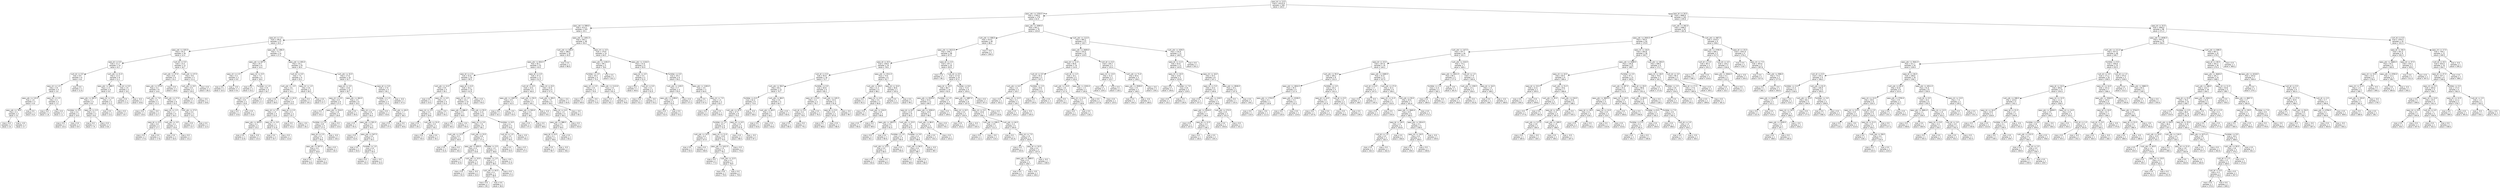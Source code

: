 digraph Tree {
node [shape=box, style="rounded", color="black", fontname=helvetica] ;
edge [fontname=helvetica] ;
0 [label="pass_td <= 13.5\nmse = 10215.9\nsamples = 340\nvalue = 144.5"] ;
1 [label="pass_yds <= 1254.5\nmse = 1794.0\nsamples = 179\nvalue = 61.9"] ;
0 -> 1 [labeldistance=2.5, labelangle=45, headlabel="True"] ;
2 [label="pass_yds <= 599.0\nmse = 413.3\nsamples = 103\nvalue = 33.1"] ;
1 -> 2 ;
3 [label="pass_td <= 1.5\nmse = 106.6\nsamples = 57\nvalue = 19.4"] ;
2 -> 3 ;
4 [label="pass_yds <= 325.5\nmse = 35.3\nsamples = 26\nvalue = 12.4"] ;
3 -> 4 ;
5 [label="pass_td <= 0.5\nmse = 21.2\nsamples = 14\nvalue = 8.3"] ;
4 -> 5 ;
6 [label="rush_td <= 0.5\nmse = 8.9\nsamples = 6\nvalue = 4.6"] ;
5 -> 6 ;
7 [label="pass_int <= 1.5\nmse = 3.9\nsamples = 5\nvalue = 3.9"] ;
6 -> 7 ;
8 [label="pass_yds <= 115.5\nmse = 1.6\nsamples = 3\nvalue = 4.9"] ;
7 -> 8 ;
9 [label="pass_yds <= 78.0\nmse = 0.1\nsamples = 2\nvalue = 3.5"] ;
8 -> 9 ;
10 [label="mse = 0.0\nsamples = 1\nvalue = 3.0"] ;
9 -> 10 ;
11 [label="mse = -0.0\nsamples = 1\nvalue = 3.7"] ;
9 -> 11 ;
12 [label="mse = 0.0\nsamples = 1\nvalue = 6.0"] ;
8 -> 12 ;
13 [label="pass_int <= 2.5\nmse = 0.1\nsamples = 2\nvalue = 1.3"] ;
7 -> 13 ;
14 [label="mse = 0.0\nsamples = 1\nvalue = 1.8"] ;
13 -> 14 ;
15 [label="mse = 0.0\nsamples = 1\nvalue = 1.1"] ;
13 -> 15 ;
16 [label="mse = 0.0\nsamples = 1\nvalue = 11.9"] ;
6 -> 16 ;
17 [label="rush_yds <= 21.5\nmse = 12.3\nsamples = 8\nvalue = 11.1"] ;
5 -> 17 ;
18 [label="pass_yds <= 288.5\nmse = 2.3\nsamples = 6\nvalue = 9.9"] ;
17 -> 18 ;
19 [label="pass_yds <= 261.5\nmse = 1.2\nsamples = 4\nvalue = 9.0"] ;
18 -> 19 ;
20 [label="fumbles <= 0.5\nmse = 0.4\nsamples = 2\nvalue = 10.0"] ;
19 -> 20 ;
21 [label="mse = 0.0\nsamples = 1\nvalue = 10.4"] ;
20 -> 21 ;
22 [label="mse = 0.0\nsamples = 1\nvalue = 8.9"] ;
20 -> 22 ;
23 [label="pass_int <= 2.5\nmse = 0.1\nsamples = 2\nvalue = 8.0"] ;
19 -> 23 ;
24 [label="mse = 0.0\nsamples = 1\nvalue = 7.9"] ;
23 -> 24 ;
25 [label="mse = 0.0\nsamples = 1\nvalue = 8.6"] ;
23 -> 25 ;
26 [label="pass_int <= 2.0\nmse = 1.0\nsamples = 2\nvalue = 11.2"] ;
18 -> 26 ;
27 [label="mse = 0.0\nsamples = 1\nvalue = 13.2"] ;
26 -> 27 ;
28 [label="mse = 0.0\nsamples = 1\nvalue = 10.7"] ;
26 -> 28 ;
29 [label="rush_td <= 0.5\nmse = 2.9\nsamples = 2\nvalue = 19.1"] ;
17 -> 29 ;
30 [label="mse = 0.0\nsamples = 1\nvalue = 17.4"] ;
29 -> 30 ;
31 [label="mse = -0.0\nsamples = 1\nvalue = 20.8"] ;
29 -> 31 ;
32 [label="rush_td <= 0.5\nmse = 14.4\nsamples = 12\nvalue = 16.7"] ;
4 -> 32 ;
33 [label="rush_yds <= 37.0\nmse = 6.8\nsamples = 9\nvalue = 15.2"] ;
32 -> 33 ;
34 [label="pass_yds <= 373.5\nmse = 5.2\nsamples = 8\nvalue = 14.6"] ;
33 -> 34 ;
35 [label="rush_yds <= 7.0\nmse = 1.0\nsamples = 2\nvalue = 11.3"] ;
34 -> 35 ;
36 [label="mse = 0.0\nsamples = 1\nvalue = 10.6"] ;
35 -> 36 ;
37 [label="mse = -0.0\nsamples = 1\nvalue = 12.7"] ;
35 -> 37 ;
38 [label="rush_yds <= 17.0\nmse = 3.1\nsamples = 6\nvalue = 15.3"] ;
34 -> 38 ;
39 [label="pass_int <= 1.5\nmse = 1.1\nsamples = 4\nvalue = 16.3"] ;
38 -> 39 ;
40 [label="pass_td <= 0.5\nmse = 0.0\nsamples = 2\nvalue = 17.7"] ;
39 -> 40 ;
41 [label="mse = 0.0\nsamples = 1\nvalue = 17.6"] ;
40 -> 41 ;
42 [label="mse = 0.0\nsamples = 1\nvalue = 17.8"] ;
40 -> 42 ;
43 [label="rush_yds <= 3.5\nmse = 0.1\nsamples = 2\nvalue = 15.6"] ;
39 -> 43 ;
44 [label="mse = 0.0\nsamples = 1\nvalue = 16.0"] ;
43 -> 44 ;
45 [label="mse = 0.0\nsamples = 1\nvalue = 15.2"] ;
43 -> 45 ;
46 [label="rush_yds <= 27.0\nmse = 0.4\nsamples = 2\nvalue = 13.1"] ;
38 -> 46 ;
47 [label="mse = 0.0\nsamples = 1\nvalue = 13.7"] ;
46 -> 47 ;
48 [label="mse = 0.0\nsamples = 1\nvalue = 12.4"] ;
46 -> 48 ;
49 [label="mse = 0.0\nsamples = 1\nvalue = 18.8"] ;
33 -> 49 ;
50 [label="rush_yds <= 47.5\nmse = 9.6\nsamples = 3\nvalue = 21.4"] ;
32 -> 50 ;
51 [label="rush_yds <= 9.5\nmse = 0.0\nsamples = 2\nvalue = 20.0"] ;
50 -> 51 ;
52 [label="mse = 0.0\nsamples = 1\nvalue = 20.1"] ;
51 -> 52 ;
53 [label="mse = -0.0\nsamples = 1\nvalue = 19.6"] ;
51 -> 53 ;
54 [label="mse = 0.0\nsamples = 1\nvalue = 28.3"] ;
50 -> 54 ;
55 [label="pass_yds <= 296.0\nmse = 71.7\nsamples = 31\nvalue = 27.2"] ;
3 -> 55 ;
56 [label="pass_yds <= 207.5\nmse = 20.7\nsamples = 6\nvalue = 14.4"] ;
55 -> 56 ;
57 [label="pass_int <= 2.5\nmse = 0.2\nsamples = 2\nvalue = 9.9"] ;
56 -> 57 ;
58 [label="mse = 0.0\nsamples = 1\nvalue = 10.3"] ;
57 -> 58 ;
59 [label="mse = -0.0\nsamples = 1\nvalue = 9.4"] ;
57 -> 59 ;
60 [label="pass_int <= 0.5\nmse = 7.4\nsamples = 4\nvalue = 18.0"] ;
56 -> 60 ;
61 [label="mse = 0.0\nsamples = 1\nvalue = 23.2"] ;
60 -> 61 ;
62 [label="fumbles <= 1.5\nmse = 0.9\nsamples = 3\nvalue = 16.7"] ;
60 -> 62 ;
63 [label="pass_int <= 1.5\nmse = 0.0\nsamples = 2\nvalue = 15.8"] ;
62 -> 63 ;
64 [label="mse = 0.0\nsamples = 1\nvalue = 15.8"] ;
63 -> 64 ;
65 [label="mse = 0.0\nsamples = 1\nvalue = 15.8"] ;
63 -> 65 ;
66 [label="mse = 0.0\nsamples = 1\nvalue = 17.7"] ;
62 -> 66 ;
67 [label="pass_yds <= 455.0\nmse = 33.1\nsamples = 25\nvalue = 30.4"] ;
55 -> 67 ;
68 [label="rush_td <= 0.5\nmse = 7.0\nsamples = 9\nvalue = 25.2"] ;
67 -> 68 ;
69 [label="rush_yds <= -2.5\nmse = 4.6\nsamples = 7\nvalue = 24.1"] ;
68 -> 69 ;
70 [label="mse = 0.0\nsamples = 1\nvalue = 28.0"] ;
69 -> 70 ;
71 [label="rush_yds <= 22.0\nmse = 2.7\nsamples = 6\nvalue = 23.5"] ;
69 -> 71 ;
72 [label="pass_int <= 1.5\nmse = 1.0\nsamples = 4\nvalue = 22.6"] ;
71 -> 72 ;
73 [label="pass_yds <= 403.5\nmse = 0.1\nsamples = 2\nvalue = 23.2"] ;
72 -> 73 ;
74 [label="mse = 0.0\nsamples = 1\nvalue = 22.8"] ;
73 -> 74 ;
75 [label="mse = -0.0\nsamples = 1\nvalue = 23.4"] ;
73 -> 75 ;
76 [label="pass_int <= 3.0\nmse = 1.1\nsamples = 2\nvalue = 21.8"] ;
72 -> 76 ;
77 [label="mse = 0.0\nsamples = 1\nvalue = 20.7"] ;
76 -> 77 ;
78 [label="mse = 0.0\nsamples = 1\nvalue = 22.8"] ;
76 -> 78 ;
79 [label="pass_td <= 2.5\nmse = 0.1\nsamples = 2\nvalue = 25.7"] ;
71 -> 79 ;
80 [label="mse = 0.0\nsamples = 1\nvalue = 25.4"] ;
79 -> 80 ;
81 [label="mse = -0.0\nsamples = 1\nvalue = 26.1"] ;
79 -> 81 ;
82 [label="pass_int <= 1.5\nmse = 0.6\nsamples = 2\nvalue = 28.3"] ;
68 -> 82 ;
83 [label="mse = 0.0\nsamples = 1\nvalue = 29.3"] ;
82 -> 83 ;
84 [label="mse = 0.0\nsamples = 1\nvalue = 27.7"] ;
82 -> 84 ;
85 [label="rush_yds <= 32.5\nmse = 27.6\nsamples = 16\nvalue = 32.7"] ;
67 -> 85 ;
86 [label="pass_td <= 3.5\nmse = 13.8\nsamples = 12\nvalue = 30.7"] ;
85 -> 86 ;
87 [label="pass_int <= 0.5\nmse = 6.5\nsamples = 6\nvalue = 27.5"] ;
86 -> 87 ;
88 [label="mse = 0.0\nsamples = 1\nvalue = 33.3"] ;
87 -> 88 ;
89 [label="pass_yds <= 524.0\nmse = 2.8\nsamples = 5\nvalue = 26.8"] ;
87 -> 89 ;
90 [label="fumbles <= 1.0\nmse = 0.8\nsamples = 4\nvalue = 27.4"] ;
89 -> 90 ;
91 [label="pass_td <= 2.5\nmse = 0.1\nsamples = 3\nvalue = 26.6"] ;
90 -> 91 ;
92 [label="pass_yds <= 507.0\nmse = 0.0\nsamples = 2\nvalue = 26.8"] ;
91 -> 92 ;
93 [label="mse = 0.0\nsamples = 1\nvalue = 26.6"] ;
92 -> 93 ;
94 [label="mse = 0.0\nsamples = 1\nvalue = 26.8"] ;
92 -> 94 ;
95 [label="mse = 0.0\nsamples = 1\nvalue = 26.3"] ;
91 -> 95 ;
96 [label="mse = -0.0\nsamples = 1\nvalue = 28.4"] ;
90 -> 96 ;
97 [label="mse = 0.0\nsamples = 1\nvalue = 23.0"] ;
89 -> 97 ;
98 [label="pass_yds <= 464.0\nmse = 3.5\nsamples = 6\nvalue = 33.5"] ;
86 -> 98 ;
99 [label="mse = 0.0\nsamples = 1\nvalue = 30.0"] ;
98 -> 99 ;
100 [label="pass_int <= 1.0\nmse = 0.6\nsamples = 5\nvalue = 34.4"] ;
98 -> 100 ;
101 [label="mse = 0.0\nsamples = 1\nvalue = 35.4"] ;
100 -> 101 ;
102 [label="pass_yds <= 501.5\nmse = 0.3\nsamples = 4\nvalue = 34.0"] ;
100 -> 102 ;
103 [label="mse = 0.0\nsamples = 1\nvalue = 32.8"] ;
102 -> 103 ;
104 [label="pass_yds <= 547.5\nmse = 0.0\nsamples = 3\nvalue = 34.3"] ;
102 -> 104 ;
105 [label="mse = 0.0\nsamples = 1\nvalue = 34.0"] ;
104 -> 105 ;
106 [label="fumbles <= 1.0\nmse = 0.0\nsamples = 2\nvalue = 34.4"] ;
104 -> 106 ;
107 [label="mse = 0.0\nsamples = 1\nvalue = 34.3"] ;
106 -> 107 ;
108 [label="mse = -0.0\nsamples = 1\nvalue = 34.4"] ;
106 -> 108 ;
109 [label="pass_td <= 3.0\nmse = 17.8\nsamples = 4\nvalue = 39.1"] ;
85 -> 109 ;
110 [label="fumbles <= 1.5\nmse = 4.7\nsamples = 3\nvalue = 37.4"] ;
109 -> 110 ;
111 [label="mse = 0.0\nsamples = 1\nvalue = 33.8"] ;
110 -> 111 ;
112 [label="rush_yds <= 40.0\nmse = 1.7\nsamples = 2\nvalue = 38.3"] ;
110 -> 112 ;
113 [label="mse = 0.0\nsamples = 1\nvalue = 37.5"] ;
112 -> 113 ;
114 [label="mse = 0.0\nsamples = 1\nvalue = 40.6"] ;
112 -> 114 ;
115 [label="mse = -0.0\nsamples = 1\nvalue = 47.4"] ;
109 -> 115 ;
116 [label="pass_yds <= 1051.5\nmse = 262.1\nsamples = 46\nvalue = 50.4"] ;
2 -> 116 ;
117 [label="rush_yds <= 190.0\nmse = 188.5\nsamples = 32\nvalue = 45.0"] ;
116 -> 117 ;
118 [label="pass_yds <= 834.5\nmse = 82.1\nsamples = 31\nvalue = 43.0"] ;
117 -> 118 ;
119 [label="pass_td <= 2.5\nmse = 52.6\nsamples = 20\nvalue = 39.3"] ;
118 -> 119 ;
120 [label="rush_yds <= 12.0\nmse = 9.9\nsamples = 5\nvalue = 30.1"] ;
119 -> 120 ;
121 [label="mse = 0.0\nsamples = 1\nvalue = 23.5"] ;
120 -> 121 ;
122 [label="pass_int <= 4.5\nmse = 4.2\nsamples = 4\nvalue = 31.0"] ;
120 -> 122 ;
123 [label="pass_int <= 3.5\nmse = 0.3\nsamples = 3\nvalue = 29.8"] ;
122 -> 123 ;
124 [label="mse = 0.0\nsamples = 1\nvalue = 29.1"] ;
123 -> 124 ;
125 [label="rush_yds <= 31.0\nmse = 0.0\nsamples = 2\nvalue = 30.2"] ;
123 -> 125 ;
126 [label="mse = 0.0\nsamples = 1\nvalue = 30.4"] ;
125 -> 126 ;
127 [label="mse = 0.0\nsamples = 1\nvalue = 30.1"] ;
125 -> 127 ;
128 [label="mse = -0.0\nsamples = 1\nvalue = 34.2"] ;
122 -> 128 ;
129 [label="pass_td <= 6.5\nmse = 34.2\nsamples = 15\nvalue = 41.9"] ;
119 -> 129 ;
130 [label="pass_int <= 1.5\nmse = 24.1\nsamples = 14\nvalue = 41.0"] ;
129 -> 130 ;
131 [label="pass_yds <= 686.0\nmse = 0.3\nsamples = 2\nvalue = 49.9"] ;
130 -> 131 ;
132 [label="mse = 0.0\nsamples = 1\nvalue = 49.3"] ;
131 -> 132 ;
133 [label="mse = -0.0\nsamples = 1\nvalue = 50.4"] ;
131 -> 133 ;
134 [label="rush_yds <= 55.5\nmse = 11.9\nsamples = 12\nvalue = 39.4"] ;
130 -> 134 ;
135 [label="pass_int <= 3.5\nmse = 7.6\nsamples = 9\nvalue = 38.1"] ;
134 -> 135 ;
136 [label="rush_yds <= 12.5\nmse = 0.5\nsamples = 2\nvalue = 40.9"] ;
135 -> 136 ;
137 [label="mse = 0.0\nsamples = 1\nvalue = 41.6"] ;
136 -> 137 ;
138 [label="mse = 0.0\nsamples = 1\nvalue = 40.2"] ;
136 -> 138 ;
139 [label="rush_yds <= 23.5\nmse = 6.8\nsamples = 7\nvalue = 37.3"] ;
135 -> 139 ;
140 [label="pass_yds <= 655.0\nmse = 0.3\nsamples = 3\nvalue = 33.8"] ;
139 -> 140 ;
141 [label="mse = 0.0\nsamples = 1\nvalue = 32.8"] ;
140 -> 141 ;
142 [label="rush_yds <= 10.0\nmse = 0.0\nsamples = 2\nvalue = 34.1"] ;
140 -> 142 ;
143 [label="mse = 0.0\nsamples = 1\nvalue = 34.3"] ;
142 -> 143 ;
144 [label="mse = -0.0\nsamples = 1\nvalue = 34.0"] ;
142 -> 144 ;
145 [label="fumbles <= 3.5\nmse = 1.9\nsamples = 4\nvalue = 38.8"] ;
139 -> 145 ;
146 [label="fumbles <= 1.0\nmse = 0.7\nsamples = 3\nvalue = 38.4"] ;
145 -> 146 ;
147 [label="rush_yds <= 44.5\nmse = 0.1\nsamples = 2\nvalue = 38.9"] ;
146 -> 147 ;
148 [label="mse = 0.0\nsamples = 1\nvalue = 39.1"] ;
147 -> 148 ;
149 [label="mse = 0.0\nsamples = 1\nvalue = 38.4"] ;
147 -> 149 ;
150 [label="mse = 0.0\nsamples = 1\nvalue = 37.0"] ;
146 -> 150 ;
151 [label="mse = -0.0\nsamples = 1\nvalue = 41.9"] ;
145 -> 151 ;
152 [label="fumbles <= 6.0\nmse = 6.1\nsamples = 3\nvalue = 43.0"] ;
134 -> 152 ;
153 [label="rush_td <= 1.0\nmse = 3.0\nsamples = 2\nvalue = 44.5"] ;
152 -> 153 ;
154 [label="mse = 0.0\nsamples = 1\nvalue = 43.5"] ;
153 -> 154 ;
155 [label="mse = 0.0\nsamples = 1\nvalue = 47.5"] ;
153 -> 155 ;
156 [label="mse = -0.0\nsamples = 1\nvalue = 40.2"] ;
152 -> 156 ;
157 [label="mse = 0.0\nsamples = 1\nvalue = 54.5"] ;
129 -> 157 ;
158 [label="pass_td <= 4.5\nmse = 47.3\nsamples = 11\nvalue = 51.5"] ;
118 -> 158 ;
159 [label="rush_td <= 0.5\nmse = 10.5\nsamples = 5\nvalue = 46.9"] ;
158 -> 159 ;
160 [label="pass_yds <= 1007.0\nmse = 0.5\nsamples = 2\nvalue = 42.5"] ;
159 -> 160 ;
161 [label="mse = 0.0\nsamples = 1\nvalue = 42.1"] ;
160 -> 161 ;
162 [label="mse = -0.0\nsamples = 1\nvalue = 43.5"] ;
160 -> 162 ;
163 [label="rush_yds <= 55.5\nmse = 1.2\nsamples = 3\nvalue = 49.1"] ;
159 -> 163 ;
164 [label="pass_yds <= 933.0\nmse = 0.4\nsamples = 2\nvalue = 48.1"] ;
163 -> 164 ;
165 [label="mse = 0.0\nsamples = 1\nvalue = 47.2"] ;
164 -> 165 ;
166 [label="mse = 0.0\nsamples = 1\nvalue = 48.6"] ;
164 -> 166 ;
167 [label="mse = -0.0\nsamples = 1\nvalue = 50.1"] ;
163 -> 167 ;
168 [label="pass_int <= 8.5\nmse = 32.9\nsamples = 6\nvalue = 57.4"] ;
158 -> 168 ;
169 [label="rush_yds <= 89.0\nmse = 7.9\nsamples = 5\nvalue = 59.5"] ;
168 -> 169 ;
170 [label="pass_int <= 4.0\nmse = 1.9\nsamples = 4\nvalue = 58.3"] ;
169 -> 170 ;
171 [label="pass_yds <= 988.5\nmse = 0.5\nsamples = 3\nvalue = 59.0"] ;
170 -> 171 ;
172 [label="pass_td <= 6.0\nmse = 0.1\nsamples = 2\nvalue = 58.6"] ;
171 -> 172 ;
173 [label="mse = 0.0\nsamples = 1\nvalue = 58.7"] ;
172 -> 173 ;
174 [label="mse = -0.0\nsamples = 1\nvalue = 58.2"] ;
172 -> 174 ;
175 [label="mse = 0.0\nsamples = 1\nvalue = 60.2"] ;
171 -> 175 ;
176 [label="mse = 0.0\nsamples = 1\nvalue = 55.9"] ;
170 -> 176 ;
177 [label="mse = -0.0\nsamples = 1\nvalue = 65.1"] ;
169 -> 177 ;
178 [label="mse = -0.0\nsamples = 1\nvalue = 44.9"] ;
168 -> 178 ;
179 [label="mse = 0.0\nsamples = 1\nvalue = 98.9"] ;
117 -> 179 ;
180 [label="pass_int <= 4.5\nmse = 179.8\nsamples = 14\nvalue = 64.5"] ;
116 -> 180 ;
181 [label="pass_yds <= 1192.5\nmse = 99.1\nsamples = 5\nvalue = 78.6"] ;
180 -> 181 ;
182 [label="fumbles <= 2.5\nmse = 30.2\nsamples = 4\nvalue = 75.4"] ;
181 -> 182 ;
183 [label="pass_int <= 2.5\nmse = 3.0\nsamples = 2\nvalue = 70.9"] ;
182 -> 183 ;
184 [label="mse = 0.0\nsamples = 1\nvalue = 69.9"] ;
183 -> 184 ;
185 [label="mse = -0.0\nsamples = 1\nvalue = 73.9"] ;
183 -> 185 ;
186 [label="pass_yds <= 1113.0\nmse = 3.4\nsamples = 2\nvalue = 81.4"] ;
182 -> 186 ;
187 [label="mse = 0.0\nsamples = 1\nvalue = 82.7"] ;
186 -> 187 ;
188 [label="mse = 0.0\nsamples = 1\nvalue = 78.8"] ;
186 -> 188 ;
189 [label="mse = 0.0\nsamples = 1\nvalue = 101.2"] ;
181 -> 189 ;
190 [label="pass_yds <= 1134.5\nmse = 31.6\nsamples = 9\nvalue = 55.9"] ;
180 -> 190 ;
191 [label="pass_td <= 4.5\nmse = 5.5\nsamples = 3\nvalue = 51.9"] ;
190 -> 191 ;
192 [label="mse = 0.0\nsamples = 1\nvalue = 46.8"] ;
191 -> 192 ;
193 [label="rush_td <= 0.5\nmse = 0.2\nsamples = 2\nvalue = 52.9"] ;
191 -> 193 ;
194 [label="mse = 0.0\nsamples = 1\nvalue = 52.1"] ;
193 -> 194 ;
195 [label="mse = -0.0\nsamples = 1\nvalue = 53.2"] ;
193 -> 195 ;
196 [label="fumbles <= 0.5\nmse = 29.3\nsamples = 6\nvalue = 59.2"] ;
190 -> 196 ;
197 [label="rush_yds <= 129.5\nmse = 5.7\nsamples = 3\nvalue = 55.0"] ;
196 -> 197 ;
198 [label="pass_yds <= 1199.0\nmse = 0.4\nsamples = 2\nvalue = 52.6"] ;
197 -> 198 ;
199 [label="mse = 0.0\nsamples = 1\nvalue = 52.0"] ;
198 -> 199 ;
200 [label="mse = 0.0\nsamples = 1\nvalue = 53.2"] ;
198 -> 200 ;
201 [label="mse = 0.0\nsamples = 1\nvalue = 57.3"] ;
197 -> 201 ;
202 [label="pass_yds <= 1183.0\nmse = 4.0\nsamples = 3\nvalue = 64.9"] ;
196 -> 202 ;
203 [label="mse = 0.0\nsamples = 1\nvalue = 67.4"] ;
202 -> 203 ;
204 [label="pass_int <= 7.5\nmse = 1.4\nsamples = 2\nvalue = 63.7"] ;
202 -> 204 ;
205 [label="mse = 0.0\nsamples = 1\nvalue = 62.5"] ;
204 -> 205 ;
206 [label="mse = 0.0\nsamples = 1\nvalue = 64.9"] ;
204 -> 206 ;
207 [label="pass_yds <= 2095.0\nmse = 841.1\nsamples = 76\nvalue = 103.8"] ;
1 -> 207 ;
208 [label="rush_yds <= 458.0\nmse = 414.5\nsamples = 49\nvalue = 88.4"] ;
207 -> 208 ;
209 [label="pass_yds <= 1613.0\nmse = 256.2\nsamples = 48\nvalue = 87.0"] ;
208 -> 209 ;
210 [label="pass_td <= 8.5\nmse = 158.6\nsamples = 24\nvalue = 78.6"] ;
209 -> 210 ;
211 [label="rush_td <= 0.5\nmse = 94.9\nsamples = 18\nvalue = 73.7"] ;
210 -> 211 ;
212 [label="rush_yds <= 58.0\nmse = 60.1\nsamples = 12\nvalue = 70.7"] ;
211 -> 212 ;
213 [label="fumbles <= 6.5\nmse = 62.4\nsamples = 9\nvalue = 73.9"] ;
212 -> 213 ;
214 [label="rush_yds <= 32.5\nmse = 47.5\nsamples = 8\nvalue = 75.0"] ;
213 -> 214 ;
215 [label="fumbles <= 1.5\nmse = 23.7\nsamples = 6\nvalue = 72.9"] ;
214 -> 215 ;
216 [label="rush_yds <= 10.5\nmse = 6.4\nsamples = 2\nvalue = 67.0"] ;
215 -> 216 ;
217 [label="mse = 0.0\nsamples = 1\nvalue = 63.4"] ;
216 -> 217 ;
218 [label="mse = 0.0\nsamples = 1\nvalue = 68.8"] ;
216 -> 218 ;
219 [label="pass_int <= 11.0\nmse = 13.8\nsamples = 4\nvalue = 74.9"] ;
215 -> 219 ;
220 [label="pass_yds <= 1412.5\nmse = 1.0\nsamples = 3\nvalue = 78.2"] ;
219 -> 220 ;
221 [label="mse = 0.0\nsamples = 1\nvalue = 77.0"] ;
220 -> 221 ;
222 [label="rush_yds <= 12.5\nmse = 0.2\nsamples = 2\nvalue = 78.9"] ;
220 -> 222 ;
223 [label="mse = 0.0\nsamples = 1\nvalue = 79.6"] ;
222 -> 223 ;
224 [label="mse = 0.0\nsamples = 1\nvalue = 78.6"] ;
222 -> 224 ;
225 [label="mse = 0.0\nsamples = 1\nvalue = 70.8"] ;
219 -> 225 ;
226 [label="pass_int <= 6.5\nmse = 0.5\nsamples = 2\nvalue = 87.8"] ;
214 -> 226 ;
227 [label="mse = 0.0\nsamples = 1\nvalue = 88.5"] ;
226 -> 227 ;
228 [label="mse = -0.0\nsamples = 1\nvalue = 87.1"] ;
226 -> 228 ;
229 [label="mse = -0.0\nsamples = 1\nvalue = 58.0"] ;
213 -> 229 ;
230 [label="rush_yds <= 68.0\nmse = 0.6\nsamples = 3\nvalue = 64.7"] ;
212 -> 230 ;
231 [label="rush_yds <= 60.5\nmse = 0.2\nsamples = 2\nvalue = 64.2"] ;
230 -> 231 ;
232 [label="mse = 0.0\nsamples = 1\nvalue = 63.6"] ;
231 -> 232 ;
233 [label="mse = 0.0\nsamples = 1\nvalue = 64.6"] ;
231 -> 233 ;
234 [label="mse = 0.0\nsamples = 1\nvalue = 65.6"] ;
230 -> 234 ;
235 [label="fumbles <= 0.5\nmse = 60.8\nsamples = 6\nvalue = 85.2"] ;
211 -> 235 ;
236 [label="pass_int <= 9.5\nmse = 3.2\nsamples = 3\nvalue = 78.7"] ;
235 -> 236 ;
237 [label="rush_td <= 2.0\nmse = 0.4\nsamples = 2\nvalue = 79.9"] ;
236 -> 237 ;
238 [label="mse = 0.0\nsamples = 1\nvalue = 80.5"] ;
237 -> 238 ;
239 [label="mse = 0.0\nsamples = 1\nvalue = 79.2"] ;
237 -> 239 ;
240 [label="mse = 0.0\nsamples = 1\nvalue = 76.3"] ;
236 -> 240 ;
241 [label="rush_yds <= 145.5\nmse = 32.0\nsamples = 3\nvalue = 91.8"] ;
235 -> 241 ;
242 [label="pass_td <= 5.5\nmse = 0.9\nsamples = 2\nvalue = 87.8"] ;
241 -> 242 ;
243 [label="mse = 0.0\nsamples = 1\nvalue = 88.8"] ;
242 -> 243 ;
244 [label="mse = 0.0\nsamples = 1\nvalue = 86.9"] ;
242 -> 244 ;
245 [label="mse = -0.0\nsamples = 1\nvalue = 99.7"] ;
241 -> 245 ;
246 [label="pass_yds <= 1511.5\nmse = 74.6\nsamples = 6\nvalue = 92.7"] ;
210 -> 246 ;
247 [label="rush_yds <= 49.0\nmse = 21.3\nsamples = 4\nvalue = 88.2"] ;
246 -> 247 ;
248 [label="mse = 0.0\nsamples = 1\nvalue = 81.5"] ;
247 -> 248 ;
249 [label="pass_int <= 4.0\nmse = 5.0\nsamples = 3\nvalue = 90.8"] ;
247 -> 249 ;
250 [label="mse = 0.0\nsamples = 1\nvalue = 95.1"] ;
249 -> 250 ;
251 [label="rush_yds <= 124.0\nmse = 0.6\nsamples = 2\nvalue = 89.8"] ;
249 -> 251 ;
252 [label="mse = 0.0\nsamples = 1\nvalue = 90.6"] ;
251 -> 252 ;
253 [label="mse = 0.0\nsamples = 1\nvalue = 89.0"] ;
251 -> 253 ;
254 [label="pass_td <= 10.0\nmse = 36.8\nsamples = 2\nvalue = 103.4"] ;
246 -> 254 ;
255 [label="mse = 0.0\nsamples = 1\nvalue = 112.0"] ;
254 -> 255 ;
256 [label="mse = 0.0\nsamples = 1\nvalue = 99.1"] ;
254 -> 256 ;
257 [label="pass_td <= 3.5\nmse = 207.1\nsamples = 24\nvalue = 95.8"] ;
209 -> 257 ;
258 [label="mse = 0.0\nsamples = 1\nvalue = 38.1"] ;
257 -> 258 ;
259 [label="rush_td <= 0.5\nmse = 117.8\nsamples = 23\nvalue = 97.4"] ;
257 -> 259 ;
260 [label="pass_td <= 10.5\nmse = 86.7\nsamples = 14\nvalue = 92.6"] ;
259 -> 260 ;
261 [label="pass_yds <= 2019.0\nmse = 52.0\nsamples = 11\nvalue = 89.5"] ;
260 -> 261 ;
262 [label="pass_td <= 8.5\nmse = 12.0\nsamples = 8\nvalue = 85.3"] ;
261 -> 262 ;
263 [label="pass_yds <= 1822.5\nmse = 0.4\nsamples = 2\nvalue = 81.0"] ;
262 -> 263 ;
264 [label="mse = 0.0\nsamples = 1\nvalue = 82.1"] ;
263 -> 264 ;
265 [label="mse = 0.0\nsamples = 1\nvalue = 80.6"] ;
263 -> 265 ;
266 [label="rush_yds <= 23.5\nmse = 4.0\nsamples = 6\nvalue = 87.4"] ;
262 -> 266 ;
267 [label="fumbles <= 1.0\nmse = 0.3\nsamples = 3\nvalue = 84.9"] ;
266 -> 267 ;
268 [label="rush_yds <= 13.0\nmse = 0.0\nsamples = 2\nvalue = 84.5"] ;
267 -> 268 ;
269 [label="mse = 0.0\nsamples = 1\nvalue = 84.6"] ;
268 -> 269 ;
270 [label="mse = 0.0\nsamples = 1\nvalue = 84.5"] ;
268 -> 270 ;
271 [label="mse = 0.0\nsamples = 1\nvalue = 85.6"] ;
267 -> 271 ;
272 [label="fumbles <= 3.0\nmse = 0.2\nsamples = 3\nvalue = 88.9"] ;
266 -> 272 ;
273 [label="rush_yds <= 94.5\nmse = 0.0\nsamples = 2\nvalue = 88.7"] ;
272 -> 273 ;
274 [label="mse = 0.0\nsamples = 1\nvalue = 88.9"] ;
273 -> 274 ;
275 [label="mse = 0.0\nsamples = 1\nvalue = 88.5"] ;
273 -> 275 ;
276 [label="mse = -0.0\nsamples = 1\nvalue = 89.7"] ;
272 -> 276 ;
277 [label="pass_yds <= 2050.0\nmse = 24.0\nsamples = 3\nvalue = 98.0"] ;
261 -> 277 ;
278 [label="rush_yds <= 86.0\nmse = 0.2\nsamples = 2\nvalue = 102.9"] ;
277 -> 278 ;
279 [label="mse = 0.0\nsamples = 1\nvalue = 102.2"] ;
278 -> 279 ;
280 [label="mse = 0.0\nsamples = 1\nvalue = 103.2"] ;
278 -> 280 ;
281 [label="mse = 0.0\nsamples = 1\nvalue = 93.1"] ;
277 -> 281 ;
282 [label="fumbles <= 1.5\nmse = 9.0\nsamples = 3\nvalue = 106.4"] ;
260 -> 282 ;
283 [label="mse = 0.0\nsamples = 1\nvalue = 109.4"] ;
282 -> 283 ;
284 [label="pass_int <= 8.5\nmse = 0.0\nsamples = 2\nvalue = 103.4"] ;
282 -> 284 ;
285 [label="mse = 0.0\nsamples = 1\nvalue = 103.5"] ;
284 -> 285 ;
286 [label="mse = -0.0\nsamples = 1\nvalue = 103.3"] ;
284 -> 286 ;
287 [label="fumbles <= 8.0\nmse = 72.9\nsamples = 9\nvalue = 105.0"] ;
259 -> 287 ;
288 [label="pass_yds <= 1887.0\nmse = 24.7\nsamples = 8\nvalue = 107.9"] ;
287 -> 288 ;
289 [label="pass_int <= 5.5\nmse = 10.8\nsamples = 7\nvalue = 106.1"] ;
288 -> 289 ;
290 [label="rush_yds <= 208.5\nmse = 0.9\nsamples = 2\nvalue = 111.2"] ;
289 -> 290 ;
291 [label="mse = 0.0\nsamples = 1\nvalue = 112.1"] ;
290 -> 291 ;
292 [label="mse = -0.0\nsamples = 1\nvalue = 110.2"] ;
290 -> 292 ;
293 [label="rush_yds <= 44.5\nmse = 5.3\nsamples = 5\nvalue = 104.9"] ;
289 -> 293 ;
294 [label="mse = 0.0\nsamples = 1\nvalue = 101.8"] ;
293 -> 294 ;
295 [label="pass_int <= 7.5\nmse = 2.9\nsamples = 4\nvalue = 105.9"] ;
293 -> 295 ;
296 [label="mse = 0.0\nsamples = 1\nvalue = 103.6"] ;
295 -> 296 ;
297 [label="pass_td <= 10.5\nmse = 0.4\nsamples = 3\nvalue = 107.0"] ;
295 -> 297 ;
298 [label="pass_yds <= 1689.5\nmse = 0.2\nsamples = 2\nvalue = 106.7"] ;
297 -> 298 ;
299 [label="mse = 0.0\nsamples = 1\nvalue = 107.0"] ;
298 -> 299 ;
300 [label="mse = -0.0\nsamples = 1\nvalue = 106.1"] ;
298 -> 300 ;
301 [label="mse = -0.0\nsamples = 1\nvalue = 108.0"] ;
297 -> 301 ;
302 [label="mse = 0.0\nsamples = 1\nvalue = 116.8"] ;
288 -> 302 ;
303 [label="mse = 0.0\nsamples = 1\nvalue = 87.4"] ;
287 -> 303 ;
304 [label="mse = -0.0\nsamples = 1\nvalue = 199.3"] ;
208 -> 304 ;
305 [label="rush_yds <= 112.0\nmse = 365.2\nsamples = 27\nvalue = 132.7"] ;
207 -> 305 ;
306 [label="pass_yds <= 2609.0\nmse = 153.0\nsamples = 15\nvalue = 119.5"] ;
305 -> 306 ;
307 [label="pass_td <= 11.5\nmse = 66.8\nsamples = 10\nvalue = 114.0"] ;
306 -> 307 ;
308 [label="rush_td <= 0.5\nmse = 35.5\nsamples = 5\nvalue = 107.1"] ;
307 -> 308 ;
309 [label="rush_yds <= 6.0\nmse = 1.6\nsamples = 3\nvalue = 103.7"] ;
308 -> 309 ;
310 [label="mse = 0.0\nsamples = 1\nvalue = 102.2"] ;
309 -> 310 ;
311 [label="pass_int <= 12.5\nmse = 0.1\nsamples = 2\nvalue = 104.7"] ;
309 -> 311 ;
312 [label="mse = 0.0\nsamples = 1\nvalue = 104.3"] ;
311 -> 312 ;
313 [label="mse = -0.0\nsamples = 1\nvalue = 105.0"] ;
311 -> 313 ;
314 [label="fumbles <= 2.5\nmse = 19.6\nsamples = 2\nvalue = 115.6"] ;
308 -> 314 ;
315 [label="mse = 0.0\nsamples = 1\nvalue = 120.0"] ;
314 -> 315 ;
316 [label="mse = 0.0\nsamples = 1\nvalue = 111.1"] ;
314 -> 316 ;
317 [label="rush_td <= 1.0\nmse = 16.1\nsamples = 5\nvalue = 120.0"] ;
307 -> 317 ;
318 [label="rush_yds <= 13.0\nmse = 1.8\nsamples = 3\nvalue = 117.9"] ;
317 -> 318 ;
319 [label="mse = 0.0\nsamples = 1\nvalue = 116.1"] ;
318 -> 319 ;
320 [label="pass_int <= 11.0\nmse = 0.3\nsamples = 2\nvalue = 118.8"] ;
318 -> 320 ;
321 [label="mse = 0.0\nsamples = 1\nvalue = 119.3"] ;
320 -> 321 ;
322 [label="mse = 0.0\nsamples = 1\nvalue = 118.2"] ;
320 -> 322 ;
323 [label="pass_yds <= 2203.0\nmse = 1.3\nsamples = 2\nvalue = 126.6"] ;
317 -> 323 ;
324 [label="mse = 0.0\nsamples = 1\nvalue = 127.8"] ;
323 -> 324 ;
325 [label="mse = 0.0\nsamples = 1\nvalue = 125.5"] ;
323 -> 325 ;
326 [label="rush_td <= 0.5\nmse = 100.7\nsamples = 5\nvalue = 133.4"] ;
306 -> 326 ;
327 [label="pass_int <= 13.5\nmse = 31.4\nsamples = 2\nvalue = 123.7"] ;
326 -> 327 ;
328 [label="mse = 0.0\nsamples = 1\nvalue = 129.3"] ;
327 -> 328 ;
329 [label="mse = 0.0\nsamples = 1\nvalue = 118.1"] ;
327 -> 329 ;
330 [label="rush_yds <= 71.0\nmse = 65.6\nsamples = 3\nvalue = 138.2"] ;
326 -> 330 ;
331 [label="pass_yds <= 2939.5\nmse = 3.5\nsamples = 2\nvalue = 146.2"] ;
330 -> 331 ;
332 [label="mse = 0.0\nsamples = 1\nvalue = 144.3"] ;
331 -> 332 ;
333 [label="mse = -0.0\nsamples = 1\nvalue = 148.0"] ;
331 -> 333 ;
334 [label="mse = -0.0\nsamples = 1\nvalue = 130.2"] ;
330 -> 334 ;
335 [label="rush_yds <= 429.5\nmse = 216.9\nsamples = 12\nvalue = 146.5"] ;
305 -> 335 ;
336 [label="pass_td <= 11.5\nmse = 62.6\nsamples = 11\nvalue = 143.6"] ;
335 -> 336 ;
337 [label="pass_int <= 10.5\nmse = 14.8\nsamples = 3\nvalue = 133.8"] ;
336 -> 337 ;
338 [label="mse = 0.0\nsamples = 1\nvalue = 136.6"] ;
337 -> 338 ;
339 [label="fumbles <= 7.0\nmse = 6.8\nsamples = 2\nvalue = 129.5"] ;
337 -> 339 ;
340 [label="mse = 0.0\nsamples = 1\nvalue = 132.1"] ;
339 -> 340 ;
341 [label="mse = 0.0\nsamples = 1\nvalue = 126.9"] ;
339 -> 341 ;
342 [label="pass_int <= 16.0\nmse = 33.3\nsamples = 8\nvalue = 147.1"] ;
336 -> 342 ;
343 [label="pass_int <= 5.5\nmse = 10.4\nsamples = 6\nvalue = 149.6"] ;
342 -> 343 ;
344 [label="mse = 0.0\nsamples = 1\nvalue = 157.2"] ;
343 -> 344 ;
345 [label="rush_yds <= 218.5\nmse = 5.1\nsamples = 5\nvalue = 148.8"] ;
343 -> 345 ;
346 [label="pass_yds <= 2524.0\nmse = 0.7\nsamples = 3\nvalue = 146.6"] ;
345 -> 346 ;
347 [label="mse = 0.0\nsamples = 1\nvalue = 147.5"] ;
346 -> 347 ;
348 [label="pass_td <= 12.5\nmse = 0.3\nsamples = 2\nvalue = 146.1"] ;
346 -> 348 ;
349 [label="mse = 0.0\nsamples = 1\nvalue = 146.5"] ;
348 -> 349 ;
350 [label="mse = 0.0\nsamples = 1\nvalue = 145.3"] ;
348 -> 350 ;
351 [label="rush_yds <= 272.5\nmse = 0.0\nsamples = 2\nvalue = 151.0"] ;
345 -> 351 ;
352 [label="mse = 0.0\nsamples = 1\nvalue = 150.8"] ;
351 -> 352 ;
353 [label="mse = 0.0\nsamples = 1\nvalue = 151.1"] ;
351 -> 353 ;
354 [label="pass_yds <= 2828.0\nmse = 10.1\nsamples = 2\nvalue = 137.9"] ;
342 -> 354 ;
355 [label="mse = 0.0\nsamples = 1\nvalue = 133.4"] ;
354 -> 355 ;
356 [label="mse = 0.0\nsamples = 1\nvalue = 140.1"] ;
354 -> 356 ;
357 [label="mse = 0.0\nsamples = 1\nvalue = 201.2"] ;
335 -> 357 ;
358 [label="pass_td <= 20.5\nmse = 3680.0\nsamples = 161\nvalue = 235.6"] ;
0 -> 358 [labeldistance=2.5, labelangle=-45, headlabel="False"] ;
359 [label="rush_yds <= 302.0\nmse = 1468.3\nsamples = 63\nvalue = 181.8"] ;
358 -> 359 ;
360 [label="pass_yds <= 2933.5\nmse = 763.0\nsamples = 54\nvalue = 170.9"] ;
359 -> 360 ;
361 [label="rush_yds <= 147.5\nmse = 337.7\nsamples = 26\nvalue = 151.1"] ;
360 -> 361 ;
362 [label="pass_td <= 15.5\nmse = 267.6\nsamples = 19\nvalue = 144.2"] ;
361 -> 362 ;
363 [label="rush_yds <= 55.5\nmse = 169.2\nsamples = 8\nvalue = 131.5"] ;
362 -> 363 ;
364 [label="pass_yds <= 1824.5\nmse = 35.3\nsamples = 4\nvalue = 117.4"] ;
363 -> 364 ;
365 [label="pass_yds <= 1753.5\nmse = 0.1\nsamples = 2\nvalue = 110.8"] ;
364 -> 365 ;
366 [label="mse = 0.0\nsamples = 1\nvalue = 110.5"] ;
365 -> 366 ;
367 [label="mse = -0.0\nsamples = 1\nvalue = 111.0"] ;
365 -> 367 ;
368 [label="pass_yds <= 2228.0\nmse = 5.2\nsamples = 2\nvalue = 122.3"] ;
364 -> 368 ;
369 [label="mse = 0.0\nsamples = 1\nvalue = 120.0"] ;
368 -> 369 ;
370 [label="mse = 0.0\nsamples = 1\nvalue = 124.6"] ;
368 -> 370 ;
371 [label="fumbles <= 2.0\nmse = 26.2\nsamples = 4\nvalue = 141.4"] ;
363 -> 371 ;
372 [label="pass_td <= 14.5\nmse = 0.0\nsamples = 2\nvalue = 147.6"] ;
371 -> 372 ;
373 [label="mse = 0.0\nsamples = 1\nvalue = 147.6"] ;
372 -> 373 ;
374 [label="mse = 0.0\nsamples = 1\nvalue = 147.6"] ;
372 -> 374 ;
375 [label="rush_td <= 0.5\nmse = 1.0\nsamples = 2\nvalue = 137.2"] ;
371 -> 375 ;
376 [label="mse = 0.0\nsamples = 1\nvalue = 136.8"] ;
375 -> 376 ;
377 [label="mse = 0.0\nsamples = 1\nvalue = 139.4"] ;
375 -> 377 ;
378 [label="pass_yds <= 2469.5\nmse = 41.9\nsamples = 11\nvalue = 157.0"] ;
362 -> 378 ;
379 [label="rush_td <= 0.5\nmse = 2.7\nsamples = 2\nvalue = 147.0"] ;
378 -> 379 ;
380 [label="mse = 0.0\nsamples = 1\nvalue = 148.7"] ;
379 -> 380 ;
381 [label="mse = -0.0\nsamples = 1\nvalue = 145.4"] ;
379 -> 381 ;
382 [label="rush_yds <= 27.0\nmse = 32.3\nsamples = 9\nvalue = 158.3"] ;
378 -> 382 ;
383 [label="pass_int <= 11.5\nmse = 2.5\nsamples = 2\nvalue = 153.0"] ;
382 -> 383 ;
384 [label="mse = 0.0\nsamples = 1\nvalue = 151.4"] ;
383 -> 384 ;
385 [label="mse = 0.0\nsamples = 1\nvalue = 154.6"] ;
383 -> 385 ;
386 [label="rush_yds <= 93.0\nmse = 20.9\nsamples = 7\nvalue = 161.8"] ;
382 -> 386 ;
387 [label="pass_yds <= 2845.0\nmse = 8.0\nsamples = 6\nvalue = 160.5"] ;
386 -> 387 ;
388 [label="pass_td <= 18.5\nmse = 4.1\nsamples = 3\nvalue = 163.8"] ;
387 -> 388 ;
389 [label="rush_td <= 1.0\nmse = 0.0\nsamples = 2\nvalue = 162.4"] ;
388 -> 389 ;
390 [label="mse = 0.0\nsamples = 1\nvalue = 162.3"] ;
389 -> 390 ;
391 [label="mse = 0.0\nsamples = 1\nvalue = 162.4"] ;
389 -> 391 ;
392 [label="mse = 0.0\nsamples = 1\nvalue = 166.6"] ;
388 -> 392 ;
393 [label="pass_yds <= 2914.5\nmse = 0.1\nsamples = 3\nvalue = 158.5"] ;
387 -> 393 ;
394 [label="pass_int <= 16.0\nmse = 0.0\nsamples = 2\nvalue = 158.4"] ;
393 -> 394 ;
395 [label="mse = 0.0\nsamples = 1\nvalue = 158.3"] ;
394 -> 395 ;
396 [label="mse = 0.0\nsamples = 1\nvalue = 158.6"] ;
394 -> 396 ;
397 [label="mse = -0.0\nsamples = 1\nvalue = 159.0"] ;
393 -> 397 ;
398 [label="mse = 0.0\nsamples = 1\nvalue = 172.3"] ;
386 -> 398 ;
399 [label="rush_yds <= 210.5\nmse = 73.2\nsamples = 7\nvalue = 169.1"] ;
361 -> 399 ;
400 [label="pass_yds <= 2921.5\nmse = 85.1\nsamples = 3\nvalue = 177.0"] ;
399 -> 400 ;
401 [label="fumbles <= 1.5\nmse = 11.5\nsamples = 2\nvalue = 182.1"] ;
400 -> 401 ;
402 [label="mse = 0.0\nsamples = 1\nvalue = 186.9"] ;
401 -> 402 ;
403 [label="mse = -0.0\nsamples = 1\nvalue = 179.7"] ;
401 -> 403 ;
404 [label="mse = -0.0\nsamples = 1\nvalue = 161.9"] ;
400 -> 404 ;
405 [label="rush_td <= 1.5\nmse = 27.9\nsamples = 4\nvalue = 165.6"] ;
399 -> 405 ;
406 [label="rush_yds <= 239.5\nmse = 13.1\nsamples = 2\nvalue = 156.4"] ;
405 -> 406 ;
407 [label="mse = 0.0\nsamples = 1\nvalue = 160.0"] ;
406 -> 407 ;
408 [label="mse = 0.0\nsamples = 1\nvalue = 152.8"] ;
406 -> 408 ;
409 [label="pass_td <= 16.5\nmse = 1.0\nsamples = 2\nvalue = 168.2"] ;
405 -> 409 ;
410 [label="mse = 0.0\nsamples = 1\nvalue = 166.7"] ;
409 -> 410 ;
411 [label="mse = -0.0\nsamples = 1\nvalue = 168.9"] ;
409 -> 411 ;
412 [label="pass_int <= 16.0\nmse = 283.8\nsamples = 28\nvalue = 193.7"] ;
360 -> 412 ;
413 [label="pass_yds <= 3289.5\nmse = 145.8\nsamples = 22\nvalue = 198.7"] ;
412 -> 413 ;
414 [label="pass_int <= 10.5\nmse = 60.5\nsamples = 9\nvalue = 189.4"] ;
413 -> 414 ;
415 [label="pass_td <= 15.5\nmse = 21.0\nsamples = 2\nvalue = 205.0"] ;
414 -> 415 ;
416 [label="mse = 0.0\nsamples = 1\nvalue = 200.4"] ;
415 -> 416 ;
417 [label="mse = 0.0\nsamples = 1\nvalue = 209.6"] ;
415 -> 417 ;
418 [label="rush_yds <= 51.5\nmse = 19.6\nsamples = 7\nvalue = 186.8"] ;
414 -> 418 ;
419 [label="rush_yds <= 35.0\nmse = 4.3\nsamples = 2\nvalue = 179.7"] ;
418 -> 419 ;
420 [label="mse = 0.0\nsamples = 1\nvalue = 177.6"] ;
419 -> 420 ;
421 [label="mse = 0.0\nsamples = 1\nvalue = 181.8"] ;
419 -> 421 ;
422 [label="rush_yds <= 216.5\nmse = 10.6\nsamples = 5\nvalue = 188.2"] ;
418 -> 422 ;
423 [label="pass_td <= 18.5\nmse = 5.4\nsamples = 4\nvalue = 187.0"] ;
422 -> 423 ;
424 [label="rush_yds <= 117.0\nmse = 0.8\nsamples = 2\nvalue = 184.4"] ;
423 -> 424 ;
425 [label="mse = 0.0\nsamples = 1\nvalue = 185.0"] ;
424 -> 425 ;
426 [label="mse = -0.0\nsamples = 1\nvalue = 183.1"] ;
424 -> 426 ;
427 [label="rush_yds <= 169.5\nmse = 1.9\nsamples = 2\nvalue = 188.5"] ;
423 -> 427 ;
428 [label="mse = 0.0\nsamples = 1\nvalue = 190.2"] ;
427 -> 428 ;
429 [label="mse = -0.0\nsamples = 1\nvalue = 187.4"] ;
427 -> 429 ;
430 [label="mse = 0.0\nsamples = 1\nvalue = 193.2"] ;
422 -> 430 ;
431 [label="fumbles <= 3.5\nmse = 97.1\nsamples = 13\nvalue = 205.6"] ;
413 -> 431 ;
432 [label="rush_yds <= 187.5\nmse = 25.4\nsamples = 6\nvalue = 212.0"] ;
431 -> 432 ;
433 [label="pass_yds <= 3833.5\nmse = 13.3\nsamples = 4\nvalue = 215.2"] ;
432 -> 433 ;
434 [label="pass_td <= 18.5\nmse = 0.1\nsamples = 2\nvalue = 218.1"] ;
433 -> 434 ;
435 [label="mse = 0.0\nsamples = 1\nvalue = 217.7"] ;
434 -> 435 ;
436 [label="mse = 0.0\nsamples = 1\nvalue = 218.3"] ;
434 -> 436 ;
437 [label="pass_int <= 12.0\nmse = 0.0\nsamples = 2\nvalue = 210.7"] ;
433 -> 437 ;
438 [label="mse = 0.0\nsamples = 1\nvalue = 210.8"] ;
437 -> 438 ;
439 [label="mse = 0.0\nsamples = 1\nvalue = 210.6"] ;
437 -> 439 ;
440 [label="pass_int <= 10.0\nmse = 0.0\nsamples = 2\nvalue = 206.6"] ;
432 -> 440 ;
441 [label="mse = 0.0\nsamples = 1\nvalue = 206.6"] ;
440 -> 441 ;
442 [label="mse = 0.0\nsamples = 1\nvalue = 206.8"] ;
440 -> 442 ;
443 [label="pass_td <= 19.5\nmse = 98.8\nsamples = 7\nvalue = 201.0"] ;
431 -> 443 ;
444 [label="rush_yds <= 83.5\nmse = 27.9\nsamples = 6\nvalue = 198.3"] ;
443 -> 444 ;
445 [label="fumbles <= 8.5\nmse = 2.4\nsamples = 3\nvalue = 192.3"] ;
444 -> 445 ;
446 [label="fumbles <= 5.5\nmse = 0.2\nsamples = 2\nvalue = 191.4"] ;
445 -> 446 ;
447 [label="mse = 0.0\nsamples = 1\nvalue = 191.7"] ;
446 -> 447 ;
448 [label="mse = 0.0\nsamples = 1\nvalue = 190.8"] ;
446 -> 448 ;
449 [label="mse = 0.0\nsamples = 1\nvalue = 194.9"] ;
445 -> 449 ;
450 [label="fumbles <= 7.5\nmse = 4.9\nsamples = 3\nvalue = 202.3"] ;
444 -> 450 ;
451 [label="mse = 0.0\nsamples = 1\nvalue = 198.0"] ;
450 -> 451 ;
452 [label="rush_td <= 2.0\nmse = 1.5\nsamples = 2\nvalue = 203.1"] ;
450 -> 452 ;
453 [label="mse = 0.0\nsamples = 1\nvalue = 201.7"] ;
452 -> 453 ;
454 [label="mse = -0.0\nsamples = 1\nvalue = 204.1"] ;
452 -> 454 ;
455 [label="mse = 0.0\nsamples = 1\nvalue = 228.1"] ;
443 -> 455 ;
456 [label="rush_yds <= 183.0\nmse = 308.4\nsamples = 6\nvalue = 172.7"] ;
412 -> 456 ;
457 [label="pass_int <= 18.0\nmse = 76.0\nsamples = 3\nvalue = 161.1"] ;
456 -> 457 ;
458 [label="mse = 0.0\nsamples = 1\nvalue = 171.8"] ;
457 -> 458 ;
459 [label="fumbles <= 2.5\nmse = 0.8\nsamples = 2\nvalue = 154.0"] ;
457 -> 459 ;
460 [label="mse = 0.0\nsamples = 1\nvalue = 153.4"] ;
459 -> 460 ;
461 [label="mse = 0.0\nsamples = 1\nvalue = 155.2"] ;
459 -> 461 ;
462 [label="rush_td <= 3.0\nmse = 96.3\nsamples = 3\nvalue = 192.1"] ;
456 -> 462 ;
463 [label="pass_td <= 17.5\nmse = 17.6\nsamples = 2\nvalue = 185.6"] ;
462 -> 463 ;
464 [label="mse = 0.0\nsamples = 1\nvalue = 189.8"] ;
463 -> 464 ;
465 [label="mse = 0.0\nsamples = 1\nvalue = 181.4"] ;
463 -> 465 ;
466 [label="mse = 0.0\nsamples = 1\nvalue = 205.1"] ;
462 -> 466 ;
467 [label="rush_yds <= 687.0\nmse = 1324.5\nsamples = 9\nvalue = 238.2"] ;
359 -> 467 ;
468 [label="pass_yds <= 2705.5\nmse = 260.1\nsamples = 5\nvalue = 217.5"] ;
467 -> 468 ;
469 [label="rush_td <= 5.5\nmse = 80.3\nsamples = 2\nvalue = 201.3"] ;
468 -> 469 ;
470 [label="mse = 0.0\nsamples = 1\nvalue = 196.1"] ;
469 -> 470 ;
471 [label="mse = 0.0\nsamples = 1\nvalue = 216.8"] ;
469 -> 471 ;
472 [label="rush_td <= 4.5\nmse = 126.2\nsamples = 3\nvalue = 226.8"] ;
468 -> 472 ;
473 [label="pass_yds <= 3044.5\nmse = 0.2\nsamples = 2\nvalue = 222.2"] ;
472 -> 473 ;
474 [label="mse = 0.0\nsamples = 1\nvalue = 222.7"] ;
473 -> 474 ;
475 [label="mse = 0.0\nsamples = 1\nvalue = 221.7"] ;
473 -> 475 ;
476 [label="mse = -0.0\nsamples = 1\nvalue = 254.3"] ;
472 -> 476 ;
477 [label="pass_td <= 15.0\nmse = 1041.6\nsamples = 4\nvalue = 276.2"] ;
467 -> 477 ;
478 [label="mse = 0.0\nsamples = 1\nvalue = 218.7"] ;
477 -> 478 ;
479 [label="pass_int <= 7.5\nmse = 455.6\nsamples = 3\nvalue = 287.8"] ;
477 -> 479 ;
480 [label="mse = 0.0\nsamples = 1\nvalue = 327.6"] ;
479 -> 480 ;
481 [label="rush_yds <= 908.0\nmse = 73.4\nsamples = 2\nvalue = 277.8"] ;
479 -> 481 ;
482 [label="mse = 0.0\nsamples = 1\nvalue = 282.7"] ;
481 -> 482 ;
483 [label="mse = -0.0\nsamples = 1\nvalue = 263.0"] ;
481 -> 483 ;
484 [label="pass_td <= 32.5\nmse = 1956.4\nsamples = 98\nvalue = 271.3"] ;
358 -> 484 ;
485 [label="pass_yds <= 4036.5\nmse = 955.4\nsamples = 79\nvalue = 256.0"] ;
484 -> 485 ;
486 [label="rush_yds <= 111.0\nmse = 557.0\nsamples = 48\nvalue = 240.7"] ;
485 -> 486 ;
487 [label="pass_yds <= 3541.5\nmse = 411.7\nsamples = 25\nvalue = 226.0"] ;
486 -> 487 ;
488 [label="rush_td <= 0.5\nmse = 150.1\nsamples = 9\nvalue = 206.5"] ;
487 -> 488 ;
489 [label="fumbles <= 2.0\nmse = 21.3\nsamples = 3\nvalue = 218.5"] ;
488 -> 489 ;
490 [label="pass_yds <= 3445.0\nmse = 1.5\nsamples = 2\nvalue = 221.1"] ;
489 -> 490 ;
491 [label="mse = 0.0\nsamples = 1\nvalue = 221.9"] ;
490 -> 491 ;
492 [label="mse = 0.0\nsamples = 1\nvalue = 219.4"] ;
490 -> 492 ;
493 [label="mse = -0.0\nsamples = 1\nvalue = 210.7"] ;
489 -> 493 ;
494 [label="rush_yds <= 61.5\nmse = 106.9\nsamples = 6\nvalue = 200.5"] ;
488 -> 494 ;
495 [label="rush_yds <= 32.0\nmse = 84.1\nsamples = 4\nvalue = 194.9"] ;
494 -> 495 ;
496 [label="pass_int <= 16.5\nmse = 9.1\nsamples = 3\nvalue = 199.3"] ;
495 -> 496 ;
497 [label="pass_yds <= 3329.5\nmse = 1.5\nsamples = 2\nvalue = 197.7"] ;
496 -> 497 ;
498 [label="mse = 0.0\nsamples = 1\nvalue = 198.5"] ;
497 -> 498 ;
499 [label="mse = 0.0\nsamples = 1\nvalue = 195.9"] ;
497 -> 499 ;
500 [label="mse = -0.0\nsamples = 1\nvalue = 204.2"] ;
496 -> 500 ;
501 [label="mse = 0.0\nsamples = 1\nvalue = 177.4"] ;
495 -> 501 ;
502 [label="fumbles <= 3.0\nmse = 5.1\nsamples = 2\nvalue = 209.9"] ;
494 -> 502 ;
503 [label="mse = 0.0\nsamples = 1\nvalue = 208.3"] ;
502 -> 503 ;
504 [label="mse = 0.0\nsamples = 1\nvalue = 213.1"] ;
502 -> 504 ;
505 [label="pass_td <= 26.0\nmse = 248.0\nsamples = 16\nvalue = 236.1"] ;
487 -> 505 ;
506 [label="rush_yds <= 82.0\nmse = 52.8\nsamples = 8\nvalue = 223.4"] ;
505 -> 506 ;
507 [label="pass_int <= 13.5\nmse = 30.6\nsamples = 6\nvalue = 220.3"] ;
506 -> 507 ;
508 [label="pass_int <= 12.5\nmse = 0.0\nsamples = 2\nvalue = 215.0"] ;
507 -> 508 ;
509 [label="mse = 0.0\nsamples = 1\nvalue = 215.2"] ;
508 -> 509 ;
510 [label="mse = -0.0\nsamples = 1\nvalue = 214.9"] ;
508 -> 510 ;
511 [label="rush_td <= 2.5\nmse = 15.6\nsamples = 4\nvalue = 224.5"] ;
507 -> 511 ;
512 [label="pass_td <= 21.5\nmse = 3.5\nsamples = 3\nvalue = 226.3"] ;
511 -> 512 ;
513 [label="mse = 0.0\nsamples = 1\nvalue = 228.1"] ;
512 -> 513 ;
514 [label="rush_yds <= 58.0\nmse = 0.0\nsamples = 2\nvalue = 224.4"] ;
512 -> 514 ;
515 [label="mse = 0.0\nsamples = 1\nvalue = 224.3"] ;
514 -> 515 ;
516 [label="mse = 0.0\nsamples = 1\nvalue = 224.5"] ;
514 -> 516 ;
517 [label="mse = 0.0\nsamples = 1\nvalue = 217.3"] ;
511 -> 517 ;
518 [label="pass_yds <= 3793.0\nmse = 3.9\nsamples = 2\nvalue = 232.7"] ;
506 -> 518 ;
519 [label="mse = 0.0\nsamples = 1\nvalue = 231.3"] ;
518 -> 519 ;
520 [label="mse = 0.0\nsamples = 1\nvalue = 235.5"] ;
518 -> 520 ;
521 [label="pass_yds <= 4011.5\nmse = 91.6\nsamples = 8\nvalue = 250.0"] ;
505 -> 521 ;
522 [label="rush_td <= 0.5\nmse = 10.2\nsamples = 6\nvalue = 255.5"] ;
521 -> 522 ;
523 [label="pass_yds <= 3691.0\nmse = 1.2\nsamples = 2\nvalue = 259.3"] ;
522 -> 523 ;
524 [label="mse = 0.0\nsamples = 1\nvalue = 258.6"] ;
523 -> 524 ;
525 [label="mse = 0.0\nsamples = 1\nvalue = 260.9"] ;
523 -> 525 ;
526 [label="pass_int <= 12.5\nmse = 1.6\nsamples = 4\nvalue = 253.2"] ;
522 -> 526 ;
527 [label="pass_int <= 9.5\nmse = 0.3\nsamples = 2\nvalue = 254.7"] ;
526 -> 527 ;
528 [label="mse = 0.0\nsamples = 1\nvalue = 255.3"] ;
527 -> 528 ;
529 [label="mse = 0.0\nsamples = 1\nvalue = 254.2"] ;
527 -> 529 ;
530 [label="rush_td <= 2.0\nmse = 0.0\nsamples = 2\nvalue = 252.3"] ;
526 -> 530 ;
531 [label="mse = 0.0\nsamples = 1\nvalue = 252.2"] ;
530 -> 531 ;
532 [label="mse = 0.0\nsamples = 1\nvalue = 252.5"] ;
530 -> 532 ;
533 [label="pass_int <= 13.5\nmse = 7.4\nsamples = 2\nvalue = 235.2"] ;
521 -> 533 ;
534 [label="mse = 0.0\nsamples = 1\nvalue = 237.1"] ;
533 -> 534 ;
535 [label="mse = 0.0\nsamples = 1\nvalue = 231.3"] ;
533 -> 535 ;
536 [label="fumbles <= 9.5\nmse = 336.8\nsamples = 23\nvalue = 253.3"] ;
486 -> 536 ;
537 [label="rush_td <= 3.5\nmse = 171.2\nsamples = 20\nvalue = 258.5"] ;
536 -> 537 ;
538 [label="pass_td <= 24.5\nmse = 89.8\nsamples = 13\nvalue = 254.4"] ;
537 -> 538 ;
539 [label="rush_yds <= 268.5\nmse = 124.0\nsamples = 5\nvalue = 242.1"] ;
538 -> 539 ;
540 [label="pass_int <= 16.0\nmse = 15.9\nsamples = 2\nvalue = 226.8"] ;
539 -> 540 ;
541 [label="mse = 0.0\nsamples = 1\nvalue = 230.8"] ;
540 -> 541 ;
542 [label="mse = 0.0\nsamples = 1\nvalue = 222.8"] ;
540 -> 542 ;
543 [label="pass_td <= 21.5\nmse = 1.0\nsamples = 3\nvalue = 249.8"] ;
539 -> 543 ;
544 [label="fumbles <= 4.5\nmse = 0.1\nsamples = 2\nvalue = 249.3"] ;
543 -> 544 ;
545 [label="mse = 0.0\nsamples = 1\nvalue = 249.1"] ;
544 -> 545 ;
546 [label="mse = 0.0\nsamples = 1\nvalue = 249.7"] ;
544 -> 546 ;
547 [label="mse = -0.0\nsamples = 1\nvalue = 251.5"] ;
543 -> 547 ;
548 [label="pass_int <= 12.5\nmse = 11.2\nsamples = 8\nvalue = 258.5"] ;
538 -> 548 ;
549 [label="pass_yds <= 3639.5\nmse = 3.5\nsamples = 5\nvalue = 260.1"] ;
548 -> 549 ;
550 [label="fumbles <= 6.0\nmse = 0.8\nsamples = 4\nvalue = 259.4"] ;
549 -> 550 ;
551 [label="rush_yds <= 212.5\nmse = 0.2\nsamples = 3\nvalue = 260.1"] ;
550 -> 551 ;
552 [label="mse = 0.0\nsamples = 1\nvalue = 260.6"] ;
551 -> 552 ;
553 [label="rush_td <= 2.5\nmse = 0.0\nsamples = 2\nvalue = 259.7"] ;
551 -> 553 ;
554 [label="mse = 0.0\nsamples = 1\nvalue = 259.5"] ;
553 -> 554 ;
555 [label="mse = 0.0\nsamples = 1\nvalue = 259.7"] ;
553 -> 555 ;
556 [label="mse = 0.0\nsamples = 1\nvalue = 258.4"] ;
550 -> 556 ;
557 [label="mse = -0.0\nsamples = 1\nvalue = 264.2"] ;
549 -> 557 ;
558 [label="pass_int <= 14.0\nmse = 0.5\nsamples = 3\nvalue = 253.1"] ;
548 -> 558 ;
559 [label="mse = 0.0\nsamples = 1\nvalue = 254.1"] ;
558 -> 559 ;
560 [label="rush_td <= 1.5\nmse = 0.2\nsamples = 2\nvalue = 252.8"] ;
558 -> 560 ;
561 [label="mse = 0.0\nsamples = 1\nvalue = 253.1"] ;
560 -> 561 ;
562 [label="mse = -0.0\nsamples = 1\nvalue = 252.2"] ;
560 -> 562 ;
563 [label="pass_int <= 14.5\nmse = 231.5\nsamples = 7\nvalue = 268.3"] ;
537 -> 563 ;
564 [label="pass_yds <= 3344.5\nmse = 143.3\nsamples = 6\nvalue = 275.8"] ;
563 -> 564 ;
565 [label="pass_td <= 24.0\nmse = 31.7\nsamples = 3\nvalue = 266.2"] ;
564 -> 565 ;
566 [label="rush_td <= 5.0\nmse = 2.9\nsamples = 2\nvalue = 263.1"] ;
565 -> 566 ;
567 [label="mse = 0.0\nsamples = 1\nvalue = 264.3"] ;
566 -> 567 ;
568 [label="mse = -0.0\nsamples = 1\nvalue = 260.7"] ;
566 -> 568 ;
569 [label="mse = -0.0\nsamples = 1\nvalue = 275.6"] ;
565 -> 569 ;
570 [label="pass_yds <= 3744.5\nmse = 8.5\nsamples = 3\nvalue = 288.5"] ;
564 -> 570 ;
571 [label="pass_td <= 22.0\nmse = 0.2\nsamples = 2\nvalue = 286.4"] ;
570 -> 571 ;
572 [label="mse = 0.0\nsamples = 1\nvalue = 286.0"] ;
571 -> 572 ;
573 [label="mse = -0.0\nsamples = 1\nvalue = 286.9"] ;
571 -> 573 ;
574 [label="mse = -0.0\nsamples = 1\nvalue = 292.6"] ;
570 -> 574 ;
575 [label="mse = 0.0\nsamples = 1\nvalue = 250.8"] ;
563 -> 575 ;
576 [label="rush_td <= 1.5\nmse = 370.4\nsamples = 3\nvalue = 228.0"] ;
536 -> 576 ;
577 [label="mse = 0.0\nsamples = 1\nvalue = 212.2"] ;
576 -> 577 ;
578 [label="pass_yds <= 3682.5\nmse = 83.3\nsamples = 2\nvalue = 249.1"] ;
576 -> 578 ;
579 [label="mse = 0.0\nsamples = 1\nvalue = 236.2"] ;
578 -> 579 ;
580 [label="mse = 0.0\nsamples = 1\nvalue = 255.6"] ;
578 -> 580 ;
581 [label="rush_yds <= 508.5\nmse = 667.1\nsamples = 31\nvalue = 279.2"] ;
485 -> 581 ;
582 [label="pass_td <= 30.5\nmse = 342.3\nsamples = 30\nvalue = 275.4"] ;
581 -> 582 ;
583 [label="pass_yds <= 4640.0\nmse = 181.7\nsamples = 23\nvalue = 268.2"] ;
582 -> 583 ;
584 [label="rush_yds <= 168.0\nmse = 122.7\nsamples = 18\nvalue = 264.1"] ;
583 -> 584 ;
585 [label="pass_td <= 22.0\nmse = 76.4\nsamples = 15\nvalue = 260.7"] ;
584 -> 585 ;
586 [label="mse = 0.0\nsamples = 1\nvalue = 233.9"] ;
585 -> 586 ;
587 [label="fumbles <= 2.5\nmse = 48.4\nsamples = 14\nvalue = 261.9"] ;
585 -> 587 ;
588 [label="rush_yds <= 84.0\nmse = 46.4\nsamples = 7\nvalue = 257.1"] ;
587 -> 588 ;
589 [label="rush_yds <= 24.0\nmse = 15.9\nsamples = 4\nvalue = 251.1"] ;
588 -> 589 ;
590 [label="mse = 0.0\nsamples = 1\nvalue = 243.4"] ;
589 -> 590 ;
591 [label="rush_yds <= 40.0\nmse = 1.6\nsamples = 3\nvalue = 253.0"] ;
589 -> 591 ;
592 [label="mse = 0.0\nsamples = 1\nvalue = 255.1"] ;
591 -> 592 ;
593 [label="pass_int <= 10.0\nmse = 0.1\nsamples = 2\nvalue = 252.2"] ;
591 -> 593 ;
594 [label="mse = 0.0\nsamples = 1\nvalue = 252.4"] ;
593 -> 594 ;
595 [label="mse = 0.0\nsamples = 1\nvalue = 251.9"] ;
593 -> 595 ;
596 [label="rush_yds <= 116.5\nmse = 4.4\nsamples = 3\nvalue = 263.1"] ;
588 -> 596 ;
597 [label="mse = 0.0\nsamples = 1\nvalue = 260.1"] ;
596 -> 597 ;
598 [label="pass_int <= 21.0\nmse = 2.8\nsamples = 2\nvalue = 263.8"] ;
596 -> 598 ;
599 [label="mse = 0.0\nsamples = 1\nvalue = 264.8"] ;
598 -> 599 ;
600 [label="mse = -0.0\nsamples = 1\nvalue = 260.9"] ;
598 -> 600 ;
601 [label="pass_td <= 25.0\nmse = 21.8\nsamples = 7\nvalue = 265.3"] ;
587 -> 601 ;
602 [label="pass_yds <= 4271.0\nmse = 3.8\nsamples = 2\nvalue = 261.7"] ;
601 -> 602 ;
603 [label="mse = 0.0\nsamples = 1\nvalue = 257.3"] ;
602 -> 603 ;
604 [label="mse = 0.0\nsamples = 1\nvalue = 262.6"] ;
602 -> 604 ;
605 [label="fumbles <= 9.5\nmse = 18.5\nsamples = 5\nvalue = 268.0"] ;
601 -> 605 ;
606 [label="rush_yds <= 93.5\nmse = 3.8\nsamples = 4\nvalue = 270.2"] ;
605 -> 606 ;
607 [label="rush_td <= 1.5\nmse = 1.5\nsamples = 3\nvalue = 269.5"] ;
606 -> 607 ;
608 [label="rush_td <= 0.5\nmse = 0.3\nsamples = 2\nvalue = 270.1"] ;
607 -> 608 ;
609 [label="mse = 0.0\nsamples = 1\nvalue = 270.4"] ;
608 -> 609 ;
610 [label="mse = 0.0\nsamples = 1\nvalue = 269.2"] ;
608 -> 610 ;
611 [label="mse = 0.0\nsamples = 1\nvalue = 267.3"] ;
607 -> 611 ;
612 [label="mse = 0.0\nsamples = 1\nvalue = 273.8"] ;
606 -> 612 ;
613 [label="mse = 0.0\nsamples = 1\nvalue = 261.1"] ;
605 -> 613 ;
614 [label="pass_yds <= 4041.5\nmse = 22.9\nsamples = 3\nvalue = 280.7"] ;
584 -> 614 ;
615 [label="mse = 0.0\nsamples = 1\nvalue = 290.2"] ;
614 -> 615 ;
616 [label="rush_td <= 2.5\nmse = 0.1\nsamples = 2\nvalue = 278.3"] ;
614 -> 616 ;
617 [label="mse = 0.0\nsamples = 1\nvalue = 278.5"] ;
616 -> 617 ;
618 [label="mse = 0.0\nsamples = 1\nvalue = 277.6"] ;
616 -> 618 ;
619 [label="pass_int <= 11.5\nmse = 54.8\nsamples = 5\nvalue = 285.7"] ;
583 -> 619 ;
620 [label="mse = 0.0\nsamples = 1\nvalue = 303.2"] ;
619 -> 620 ;
621 [label="pass_yds <= 4847.5\nmse = 4.7\nsamples = 4\nvalue = 282.8"] ;
619 -> 621 ;
622 [label="pass_td <= 29.5\nmse = 0.1\nsamples = 2\nvalue = 284.3"] ;
621 -> 622 ;
623 [label="mse = 0.0\nsamples = 1\nvalue = 284.5"] ;
622 -> 623 ;
624 [label="mse = 0.0\nsamples = 1\nvalue = 283.6"] ;
622 -> 624 ;
625 [label="fumbles <= 7.0\nmse = 0.9\nsamples = 2\nvalue = 279.9"] ;
621 -> 625 ;
626 [label="mse = 0.0\nsamples = 1\nvalue = 278.9"] ;
625 -> 626 ;
627 [label="mse = -0.0\nsamples = 1\nvalue = 280.8"] ;
625 -> 627 ;
628 [label="pass_yds <= 4218.5\nmse = 103.0\nsamples = 7\nvalue = 300.0"] ;
582 -> 628 ;
629 [label="mse = 0.0\nsamples = 1\nvalue = 275.1"] ;
628 -> 629 ;
630 [label="rush_td <= 0.5\nmse = 45.4\nsamples = 6\nvalue = 302.4"] ;
628 -> 630 ;
631 [label="rush_yds <= 27.5\nmse = 50.9\nsamples = 3\nvalue = 298.3"] ;
630 -> 631 ;
632 [label="mse = 0.0\nsamples = 1\nvalue = 306.2"] ;
631 -> 632 ;
633 [label="rush_yds <= 50.0\nmse = 15.9\nsamples = 2\nvalue = 293.1"] ;
631 -> 633 ;
634 [label="mse = 0.0\nsamples = 1\nvalue = 295.9"] ;
633 -> 634 ;
635 [label="mse = -0.0\nsamples = 1\nvalue = 287.4"] ;
633 -> 635 ;
636 [label="rush_td <= 2.5\nmse = 5.7\nsamples = 3\nvalue = 306.6"] ;
630 -> 636 ;
637 [label="pass_yds <= 4794.5\nmse = 0.1\nsamples = 2\nvalue = 304.6"] ;
636 -> 637 ;
638 [label="mse = 0.0\nsamples = 1\nvalue = 304.9"] ;
637 -> 638 ;
639 [label="mse = -0.0\nsamples = 1\nvalue = 304.2"] ;
637 -> 639 ;
640 [label="mse = 0.0\nsamples = 1\nvalue = 309.5"] ;
636 -> 640 ;
641 [label="mse = 0.0\nsamples = 1\nvalue = 369.3"] ;
581 -> 641 ;
642 [label="rush_td <= 0.5\nmse = 1354.5\nsamples = 19\nvalue = 331.5"] ;
484 -> 642 ;
643 [label="pass_td <= 36.5\nmse = 451.4\nsamples = 8\nvalue = 292.3"] ;
642 -> 643 ;
644 [label="pass_yds <= 4660.0\nmse = 54.2\nsamples = 6\nvalue = 283.0"] ;
643 -> 644 ;
645 [label="pass_int <= 19.0\nmse = 22.4\nsamples = 4\nvalue = 278.4"] ;
644 -> 645 ;
646 [label="pass_int <= 11.5\nmse = 1.5\nsamples = 3\nvalue = 280.7"] ;
645 -> 646 ;
647 [label="rush_yds <= 153.0\nmse = 0.3\nsamples = 2\nvalue = 281.4"] ;
646 -> 647 ;
648 [label="mse = 0.0\nsamples = 1\nvalue = 280.6"] ;
647 -> 648 ;
649 [label="mse = 0.0\nsamples = 1\nvalue = 281.7"] ;
647 -> 649 ;
650 [label="mse = -0.0\nsamples = 1\nvalue = 278.7"] ;
646 -> 650 ;
651 [label="mse = -0.0\nsamples = 1\nvalue = 269.2"] ;
645 -> 651 ;
652 [label="pass_yds <= 4765.0\nmse = 12.2\nsamples = 2\nvalue = 290.7"] ;
644 -> 652 ;
653 [label="mse = 0.0\nsamples = 1\nvalue = 285.8"] ;
652 -> 653 ;
654 [label="mse = -0.0\nsamples = 1\nvalue = 293.2"] ;
652 -> 654 ;
655 [label="pass_td <= 37.5\nmse = 333.1\nsamples = 2\nvalue = 329.2"] ;
643 -> 655 ;
656 [label="mse = 0.0\nsamples = 1\nvalue = 311.0"] ;
655 -> 656 ;
657 [label="mse = 0.0\nsamples = 1\nvalue = 347.5"] ;
655 -> 657 ;
658 [label="pass_int <= 17.5\nmse = 749.1\nsamples = 11\nvalue = 349.3"] ;
642 -> 658 ;
659 [label="rush_td <= 8.5\nmse = 504.0\nsamples = 10\nvalue = 354.7"] ;
658 -> 659 ;
660 [label="pass_td <= 37.5\nmse = 347.1\nsamples = 9\nvalue = 348.6"] ;
659 -> 660 ;
661 [label="pass_int <= 5.5\nmse = 200.0\nsamples = 5\nvalue = 336.7"] ;
660 -> 661 ;
662 [label="mse = 0.0\nsamples = 1\nvalue = 299.0"] ;
661 -> 662 ;
663 [label="pass_int <= 13.0\nmse = 25.5\nsamples = 4\nvalue = 341.4"] ;
661 -> 663 ;
664 [label="pass_int <= 9.0\nmse = 4.5\nsamples = 2\nvalue = 345.8"] ;
663 -> 664 ;
665 [label="mse = 0.0\nsamples = 1\nvalue = 343.7"] ;
664 -> 665 ;
666 [label="mse = 0.0\nsamples = 1\nvalue = 347.9"] ;
664 -> 666 ;
667 [label="rush_td <= 4.5\nmse = 7.1\nsamples = 2\nvalue = 336.9"] ;
663 -> 667 ;
668 [label="mse = 0.0\nsamples = 1\nvalue = 332.3"] ;
667 -> 668 ;
669 [label="mse = 0.0\nsamples = 1\nvalue = 338.5"] ;
667 -> 669 ;
670 [label="fumbles <= 5.5\nmse = 172.5\nsamples = 4\nvalue = 362.0"] ;
660 -> 670 ;
671 [label="pass_int <= 12.5\nmse = 111.1\nsamples = 2\nvalue = 376.7"] ;
670 -> 671 ;
672 [label="mse = 0.0\nsamples = 1\nvalue = 369.3"] ;
671 -> 672 ;
673 [label="mse = 0.0\nsamples = 1\nvalue = 391.6"] ;
671 -> 673 ;
674 [label="rush_td <= 2.5\nmse = 1.4\nsamples = 2\nvalue = 353.2"] ;
670 -> 674 ;
675 [label="mse = -0.0\nsamples = 1\nvalue = 354.1"] ;
674 -> 675 ;
676 [label="mse = -0.0\nsamples = 1\nvalue = 351.7"] ;
674 -> 676 ;
677 [label="mse = 0.0\nsamples = 1\nvalue = 389.1"] ;
659 -> 677 ;
678 [label="mse = -0.0\nsamples = 1\nvalue = 295.3"] ;
658 -> 678 ;
}